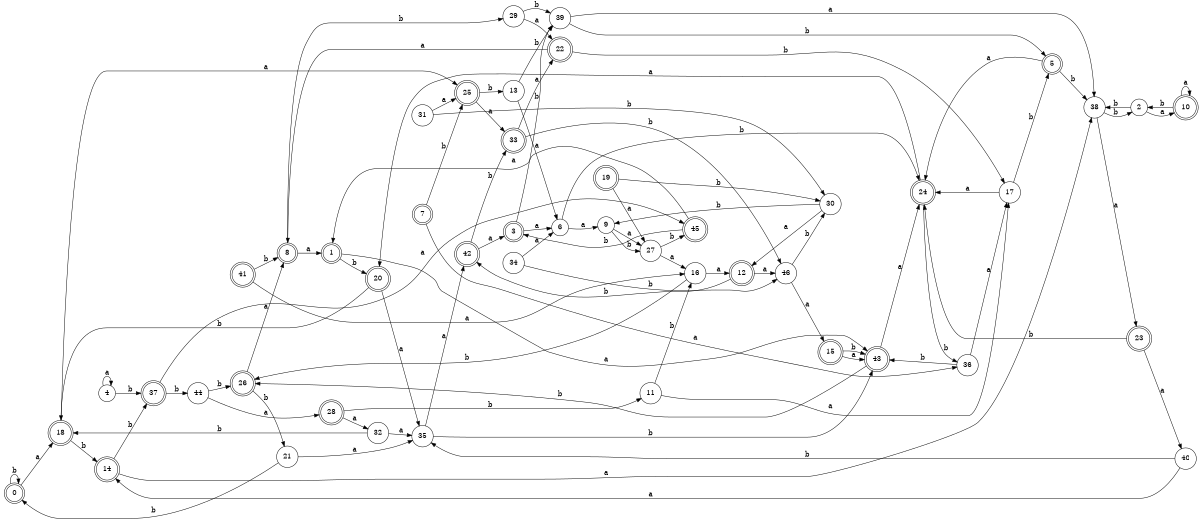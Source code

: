 digraph n38_5 {
__start0 [label="" shape="none"];

rankdir=LR;
size="8,5";

s0 [style="rounded,filled", color="black", fillcolor="white" shape="doublecircle", label="0"];
s1 [style="rounded,filled", color="black", fillcolor="white" shape="doublecircle", label="1"];
s2 [style="filled", color="black", fillcolor="white" shape="circle", label="2"];
s3 [style="rounded,filled", color="black", fillcolor="white" shape="doublecircle", label="3"];
s4 [style="filled", color="black", fillcolor="white" shape="circle", label="4"];
s5 [style="rounded,filled", color="black", fillcolor="white" shape="doublecircle", label="5"];
s6 [style="filled", color="black", fillcolor="white" shape="circle", label="6"];
s7 [style="rounded,filled", color="black", fillcolor="white" shape="doublecircle", label="7"];
s8 [style="rounded,filled", color="black", fillcolor="white" shape="doublecircle", label="8"];
s9 [style="filled", color="black", fillcolor="white" shape="circle", label="9"];
s10 [style="rounded,filled", color="black", fillcolor="white" shape="doublecircle", label="10"];
s11 [style="filled", color="black", fillcolor="white" shape="circle", label="11"];
s12 [style="rounded,filled", color="black", fillcolor="white" shape="doublecircle", label="12"];
s13 [style="filled", color="black", fillcolor="white" shape="circle", label="13"];
s14 [style="rounded,filled", color="black", fillcolor="white" shape="doublecircle", label="14"];
s15 [style="rounded,filled", color="black", fillcolor="white" shape="doublecircle", label="15"];
s16 [style="filled", color="black", fillcolor="white" shape="circle", label="16"];
s17 [style="filled", color="black", fillcolor="white" shape="circle", label="17"];
s18 [style="rounded,filled", color="black", fillcolor="white" shape="doublecircle", label="18"];
s19 [style="rounded,filled", color="black", fillcolor="white" shape="doublecircle", label="19"];
s20 [style="rounded,filled", color="black", fillcolor="white" shape="doublecircle", label="20"];
s21 [style="filled", color="black", fillcolor="white" shape="circle", label="21"];
s22 [style="rounded,filled", color="black", fillcolor="white" shape="doublecircle", label="22"];
s23 [style="rounded,filled", color="black", fillcolor="white" shape="doublecircle", label="23"];
s24 [style="rounded,filled", color="black", fillcolor="white" shape="doublecircle", label="24"];
s25 [style="rounded,filled", color="black", fillcolor="white" shape="doublecircle", label="25"];
s26 [style="rounded,filled", color="black", fillcolor="white" shape="doublecircle", label="26"];
s27 [style="filled", color="black", fillcolor="white" shape="circle", label="27"];
s28 [style="rounded,filled", color="black", fillcolor="white" shape="doublecircle", label="28"];
s29 [style="filled", color="black", fillcolor="white" shape="circle", label="29"];
s30 [style="filled", color="black", fillcolor="white" shape="circle", label="30"];
s31 [style="filled", color="black", fillcolor="white" shape="circle", label="31"];
s32 [style="filled", color="black", fillcolor="white" shape="circle", label="32"];
s33 [style="rounded,filled", color="black", fillcolor="white" shape="doublecircle", label="33"];
s34 [style="filled", color="black", fillcolor="white" shape="circle", label="34"];
s35 [style="filled", color="black", fillcolor="white" shape="circle", label="35"];
s36 [style="filled", color="black", fillcolor="white" shape="circle", label="36"];
s37 [style="rounded,filled", color="black", fillcolor="white" shape="doublecircle", label="37"];
s38 [style="filled", color="black", fillcolor="white" shape="circle", label="38"];
s39 [style="filled", color="black", fillcolor="white" shape="circle", label="39"];
s40 [style="filled", color="black", fillcolor="white" shape="circle", label="40"];
s41 [style="rounded,filled", color="black", fillcolor="white" shape="doublecircle", label="41"];
s42 [style="rounded,filled", color="black", fillcolor="white" shape="doublecircle", label="42"];
s43 [style="rounded,filled", color="black", fillcolor="white" shape="doublecircle", label="43"];
s44 [style="filled", color="black", fillcolor="white" shape="circle", label="44"];
s45 [style="rounded,filled", color="black", fillcolor="white" shape="doublecircle", label="45"];
s46 [style="filled", color="black", fillcolor="white" shape="circle", label="46"];
s0 -> s18 [label="a"];
s0 -> s0 [label="b"];
s1 -> s43 [label="a"];
s1 -> s20 [label="b"];
s2 -> s10 [label="a"];
s2 -> s38 [label="b"];
s3 -> s6 [label="a"];
s3 -> s39 [label="b"];
s4 -> s4 [label="a"];
s4 -> s37 [label="b"];
s5 -> s24 [label="a"];
s5 -> s38 [label="b"];
s6 -> s9 [label="a"];
s6 -> s24 [label="b"];
s7 -> s36 [label="a"];
s7 -> s25 [label="b"];
s8 -> s1 [label="a"];
s8 -> s29 [label="b"];
s9 -> s27 [label="a"];
s9 -> s27 [label="b"];
s10 -> s10 [label="a"];
s10 -> s2 [label="b"];
s11 -> s17 [label="a"];
s11 -> s16 [label="b"];
s12 -> s46 [label="a"];
s12 -> s42 [label="b"];
s13 -> s6 [label="a"];
s13 -> s39 [label="b"];
s14 -> s38 [label="a"];
s14 -> s37 [label="b"];
s15 -> s43 [label="a"];
s15 -> s43 [label="b"];
s16 -> s12 [label="a"];
s16 -> s26 [label="b"];
s17 -> s24 [label="a"];
s17 -> s5 [label="b"];
s18 -> s25 [label="a"];
s18 -> s14 [label="b"];
s19 -> s27 [label="a"];
s19 -> s30 [label="b"];
s20 -> s35 [label="a"];
s20 -> s18 [label="b"];
s21 -> s35 [label="a"];
s21 -> s0 [label="b"];
s22 -> s8 [label="a"];
s22 -> s17 [label="b"];
s23 -> s40 [label="a"];
s23 -> s24 [label="b"];
s24 -> s20 [label="a"];
s24 -> s36 [label="b"];
s25 -> s33 [label="a"];
s25 -> s13 [label="b"];
s26 -> s8 [label="a"];
s26 -> s21 [label="b"];
s27 -> s16 [label="a"];
s27 -> s45 [label="b"];
s28 -> s32 [label="a"];
s28 -> s11 [label="b"];
s29 -> s22 [label="a"];
s29 -> s39 [label="b"];
s30 -> s12 [label="a"];
s30 -> s9 [label="b"];
s31 -> s25 [label="a"];
s31 -> s30 [label="b"];
s32 -> s35 [label="a"];
s32 -> s18 [label="b"];
s33 -> s22 [label="a"];
s33 -> s46 [label="b"];
s34 -> s6 [label="a"];
s34 -> s46 [label="b"];
s35 -> s42 [label="a"];
s35 -> s43 [label="b"];
s36 -> s17 [label="a"];
s36 -> s43 [label="b"];
s37 -> s45 [label="a"];
s37 -> s44 [label="b"];
s38 -> s23 [label="a"];
s38 -> s2 [label="b"];
s39 -> s38 [label="a"];
s39 -> s5 [label="b"];
s40 -> s14 [label="a"];
s40 -> s35 [label="b"];
s41 -> s16 [label="a"];
s41 -> s8 [label="b"];
s42 -> s3 [label="a"];
s42 -> s33 [label="b"];
s43 -> s24 [label="a"];
s43 -> s26 [label="b"];
s44 -> s28 [label="a"];
s44 -> s26 [label="b"];
s45 -> s1 [label="a"];
s45 -> s3 [label="b"];
s46 -> s15 [label="a"];
s46 -> s30 [label="b"];

}